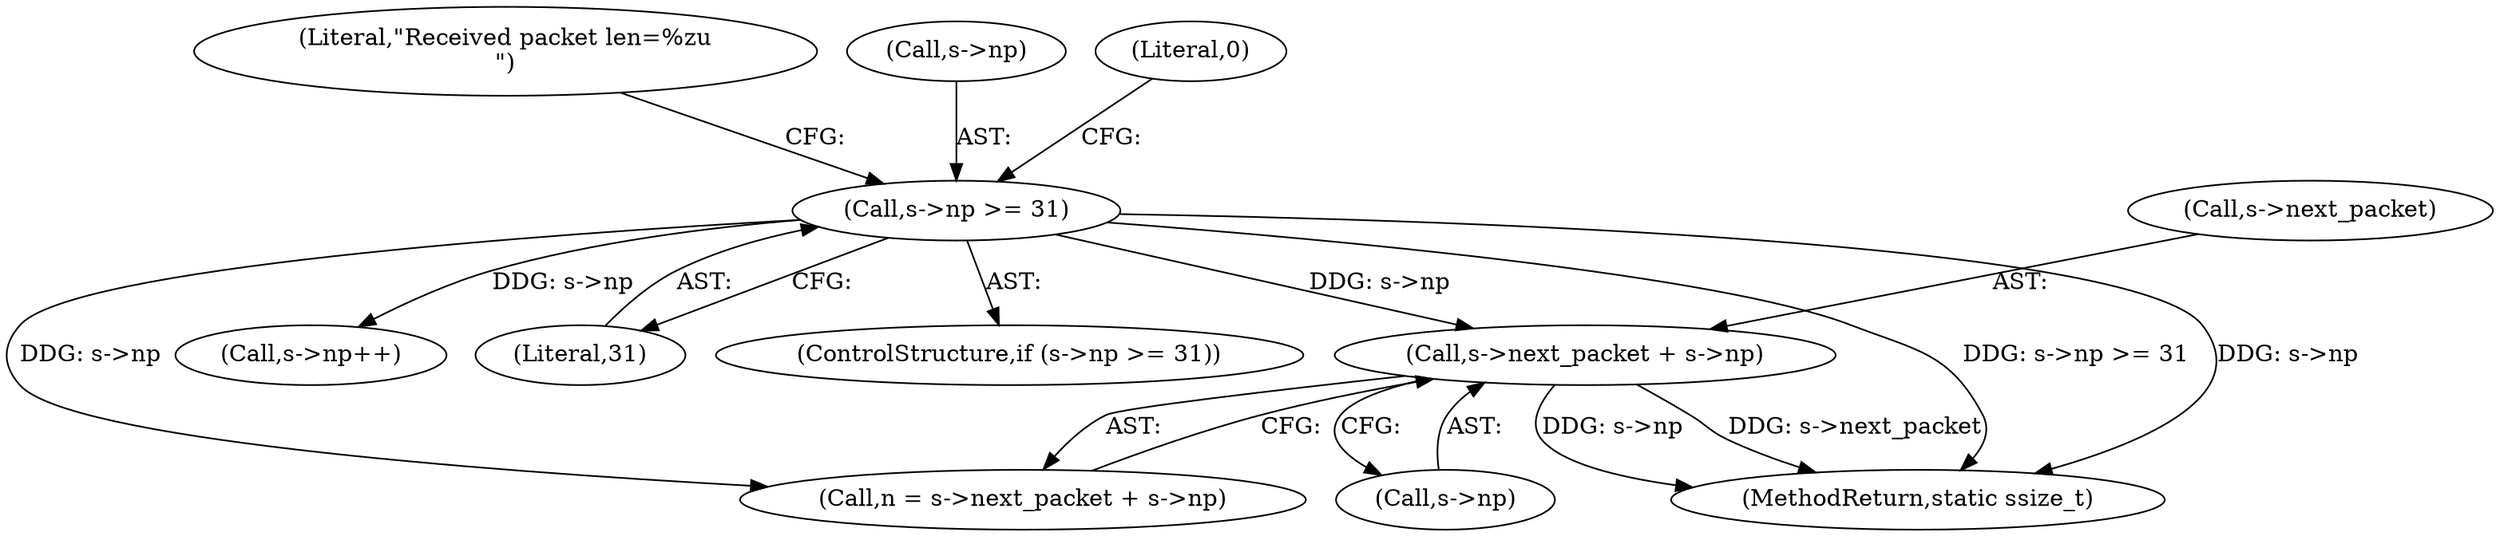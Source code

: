 digraph "0_qemu_3a15cc0e1ee7168db0782133d2607a6bfa422d66@pointer" {
"1000139" [label="(Call,s->next_packet + s->np)"];
"1000126" [label="(Call,s->np >= 31)"];
"1000140" [label="(Call,s->next_packet)"];
"1000177" [label="(Call,s->np++)"];
"1000216" [label="(MethodReturn,static ssize_t)"];
"1000130" [label="(Literal,31)"];
"1000125" [label="(ControlStructure,if (s->np >= 31))"];
"1000135" [label="(Literal,\"Received packet len=%zu\n\")"];
"1000139" [label="(Call,s->next_packet + s->np)"];
"1000127" [label="(Call,s->np)"];
"1000137" [label="(Call,n = s->next_packet + s->np)"];
"1000133" [label="(Literal,0)"];
"1000143" [label="(Call,s->np)"];
"1000126" [label="(Call,s->np >= 31)"];
"1000139" -> "1000137"  [label="AST: "];
"1000139" -> "1000143"  [label="CFG: "];
"1000140" -> "1000139"  [label="AST: "];
"1000143" -> "1000139"  [label="AST: "];
"1000137" -> "1000139"  [label="CFG: "];
"1000139" -> "1000216"  [label="DDG: s->next_packet"];
"1000139" -> "1000216"  [label="DDG: s->np"];
"1000126" -> "1000139"  [label="DDG: s->np"];
"1000126" -> "1000125"  [label="AST: "];
"1000126" -> "1000130"  [label="CFG: "];
"1000127" -> "1000126"  [label="AST: "];
"1000130" -> "1000126"  [label="AST: "];
"1000133" -> "1000126"  [label="CFG: "];
"1000135" -> "1000126"  [label="CFG: "];
"1000126" -> "1000216"  [label="DDG: s->np"];
"1000126" -> "1000216"  [label="DDG: s->np >= 31"];
"1000126" -> "1000137"  [label="DDG: s->np"];
"1000126" -> "1000177"  [label="DDG: s->np"];
}
